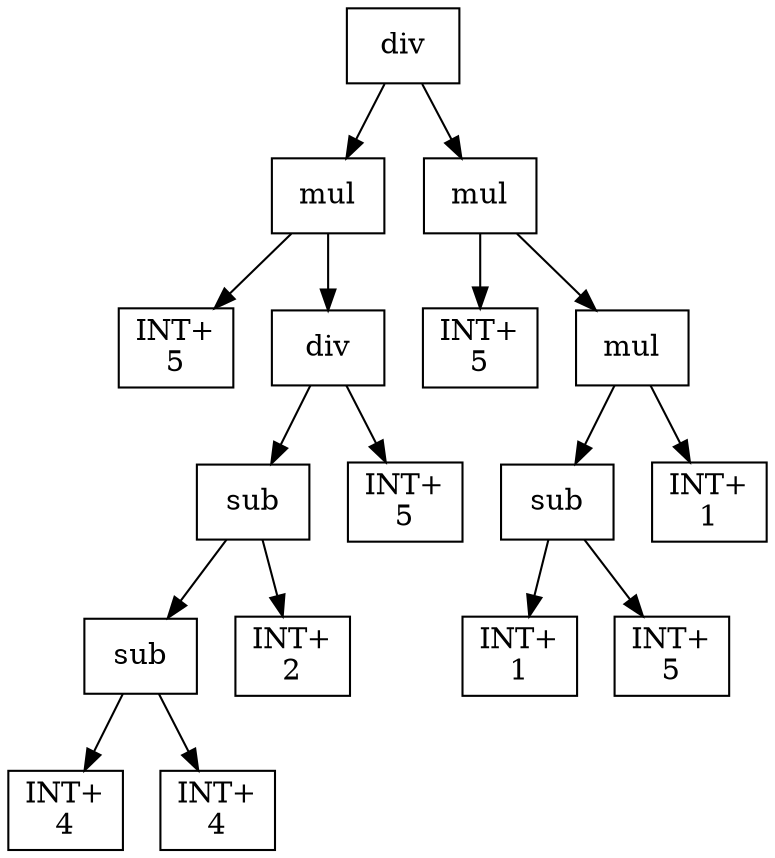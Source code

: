 digraph expr {
  node [shape=box];
  n1 [label="div"];
  n2 [label="mul"];
  n3 [label="INT+\n5"];
  n4 [label="div"];
  n5 [label="sub"];
  n6 [label="sub"];
  n7 [label="INT+\n4"];
  n8 [label="INT+\n4"];
  n6 -> n7;
  n6 -> n8;
  n9 [label="INT+\n2"];
  n5 -> n6;
  n5 -> n9;
  n10 [label="INT+\n5"];
  n4 -> n5;
  n4 -> n10;
  n2 -> n3;
  n2 -> n4;
  n11 [label="mul"];
  n12 [label="INT+\n5"];
  n13 [label="mul"];
  n14 [label="sub"];
  n15 [label="INT+\n1"];
  n16 [label="INT+\n5"];
  n14 -> n15;
  n14 -> n16;
  n17 [label="INT+\n1"];
  n13 -> n14;
  n13 -> n17;
  n11 -> n12;
  n11 -> n13;
  n1 -> n2;
  n1 -> n11;
}